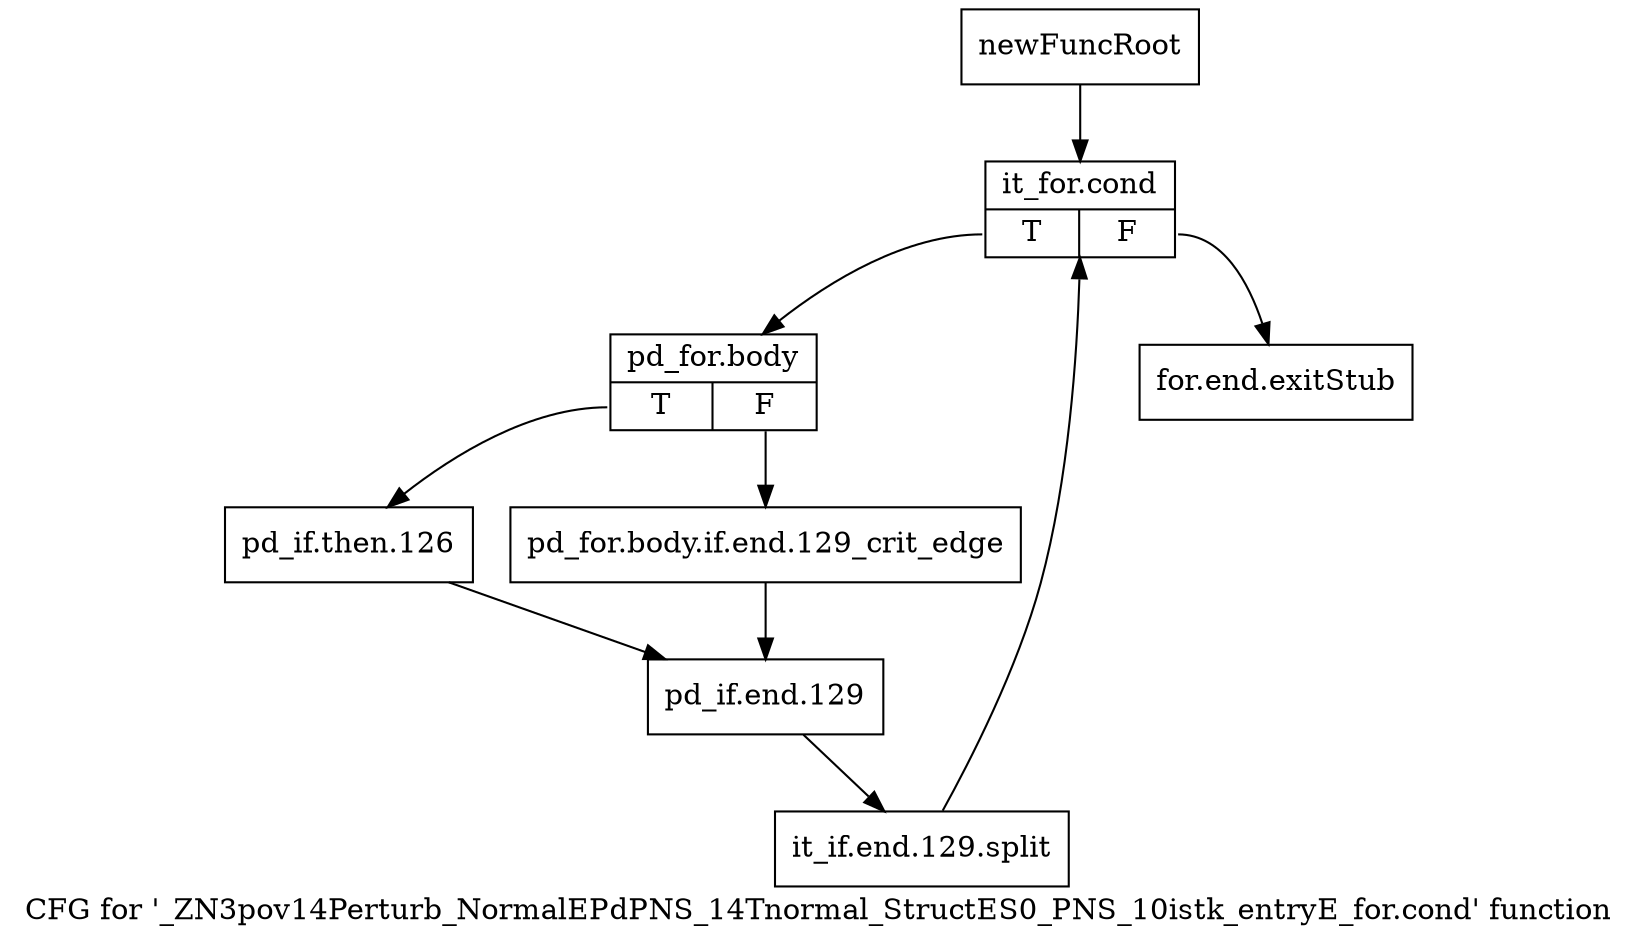 digraph "CFG for '_ZN3pov14Perturb_NormalEPdPNS_14Tnormal_StructES0_PNS_10istk_entryE_for.cond' function" {
	label="CFG for '_ZN3pov14Perturb_NormalEPdPNS_14Tnormal_StructES0_PNS_10istk_entryE_for.cond' function";

	Node0x26c3640 [shape=record,label="{newFuncRoot}"];
	Node0x26c3640 -> Node0x26c36e0;
	Node0x26c3690 [shape=record,label="{for.end.exitStub}"];
	Node0x26c36e0 [shape=record,label="{it_for.cond|{<s0>T|<s1>F}}"];
	Node0x26c36e0:s0 -> Node0x26c3fb0;
	Node0x26c36e0:s1 -> Node0x26c3690;
	Node0x26c3fb0 [shape=record,label="{pd_for.body|{<s0>T|<s1>F}}"];
	Node0x26c3fb0:s0 -> Node0x26c4050;
	Node0x26c3fb0:s1 -> Node0x26c4000;
	Node0x26c4000 [shape=record,label="{pd_for.body.if.end.129_crit_edge}"];
	Node0x26c4000 -> Node0x26c40a0;
	Node0x26c4050 [shape=record,label="{pd_if.then.126}"];
	Node0x26c4050 -> Node0x26c40a0;
	Node0x26c40a0 [shape=record,label="{pd_if.end.129}"];
	Node0x26c40a0 -> Node0x37f9080;
	Node0x37f9080 [shape=record,label="{it_if.end.129.split}"];
	Node0x37f9080 -> Node0x26c36e0;
}
